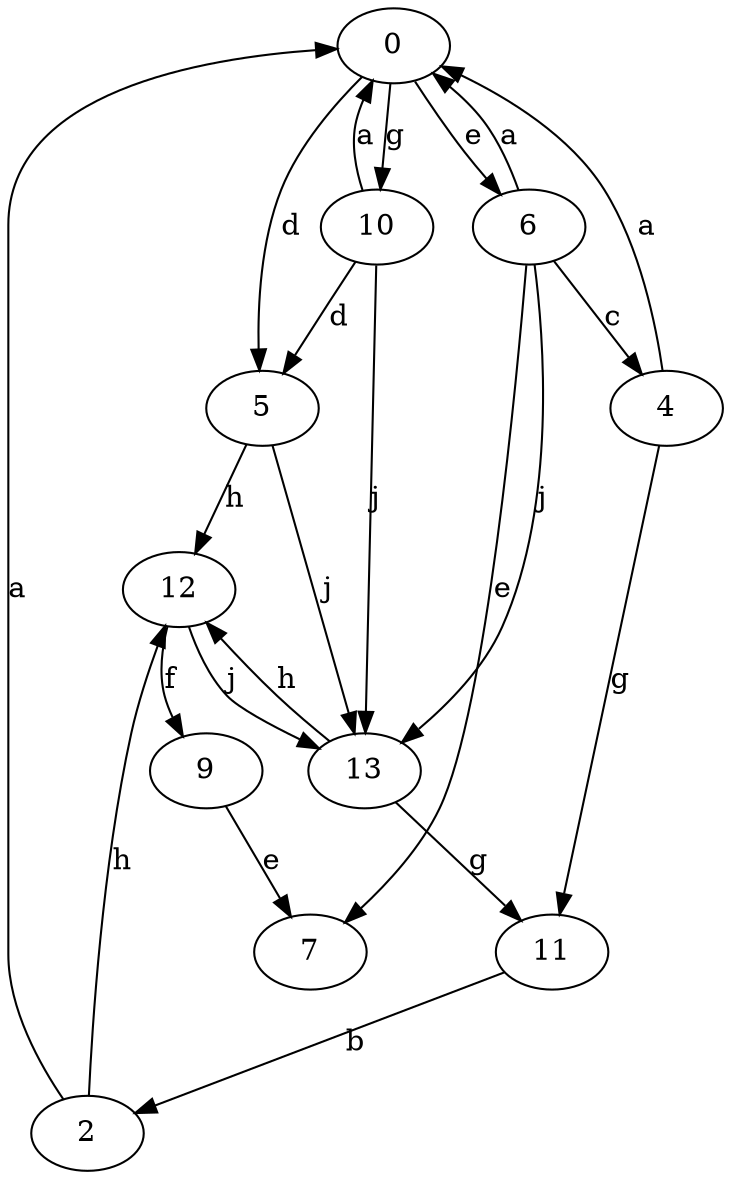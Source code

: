 strict digraph  {
0;
2;
4;
5;
6;
7;
9;
10;
11;
12;
13;
0 -> 5  [label=d];
0 -> 6  [label=e];
0 -> 10  [label=g];
2 -> 0  [label=a];
2 -> 12  [label=h];
4 -> 0  [label=a];
4 -> 11  [label=g];
5 -> 12  [label=h];
5 -> 13  [label=j];
6 -> 0  [label=a];
6 -> 4  [label=c];
6 -> 7  [label=e];
6 -> 13  [label=j];
9 -> 7  [label=e];
10 -> 0  [label=a];
10 -> 5  [label=d];
10 -> 13  [label=j];
11 -> 2  [label=b];
12 -> 9  [label=f];
12 -> 13  [label=j];
13 -> 11  [label=g];
13 -> 12  [label=h];
}
